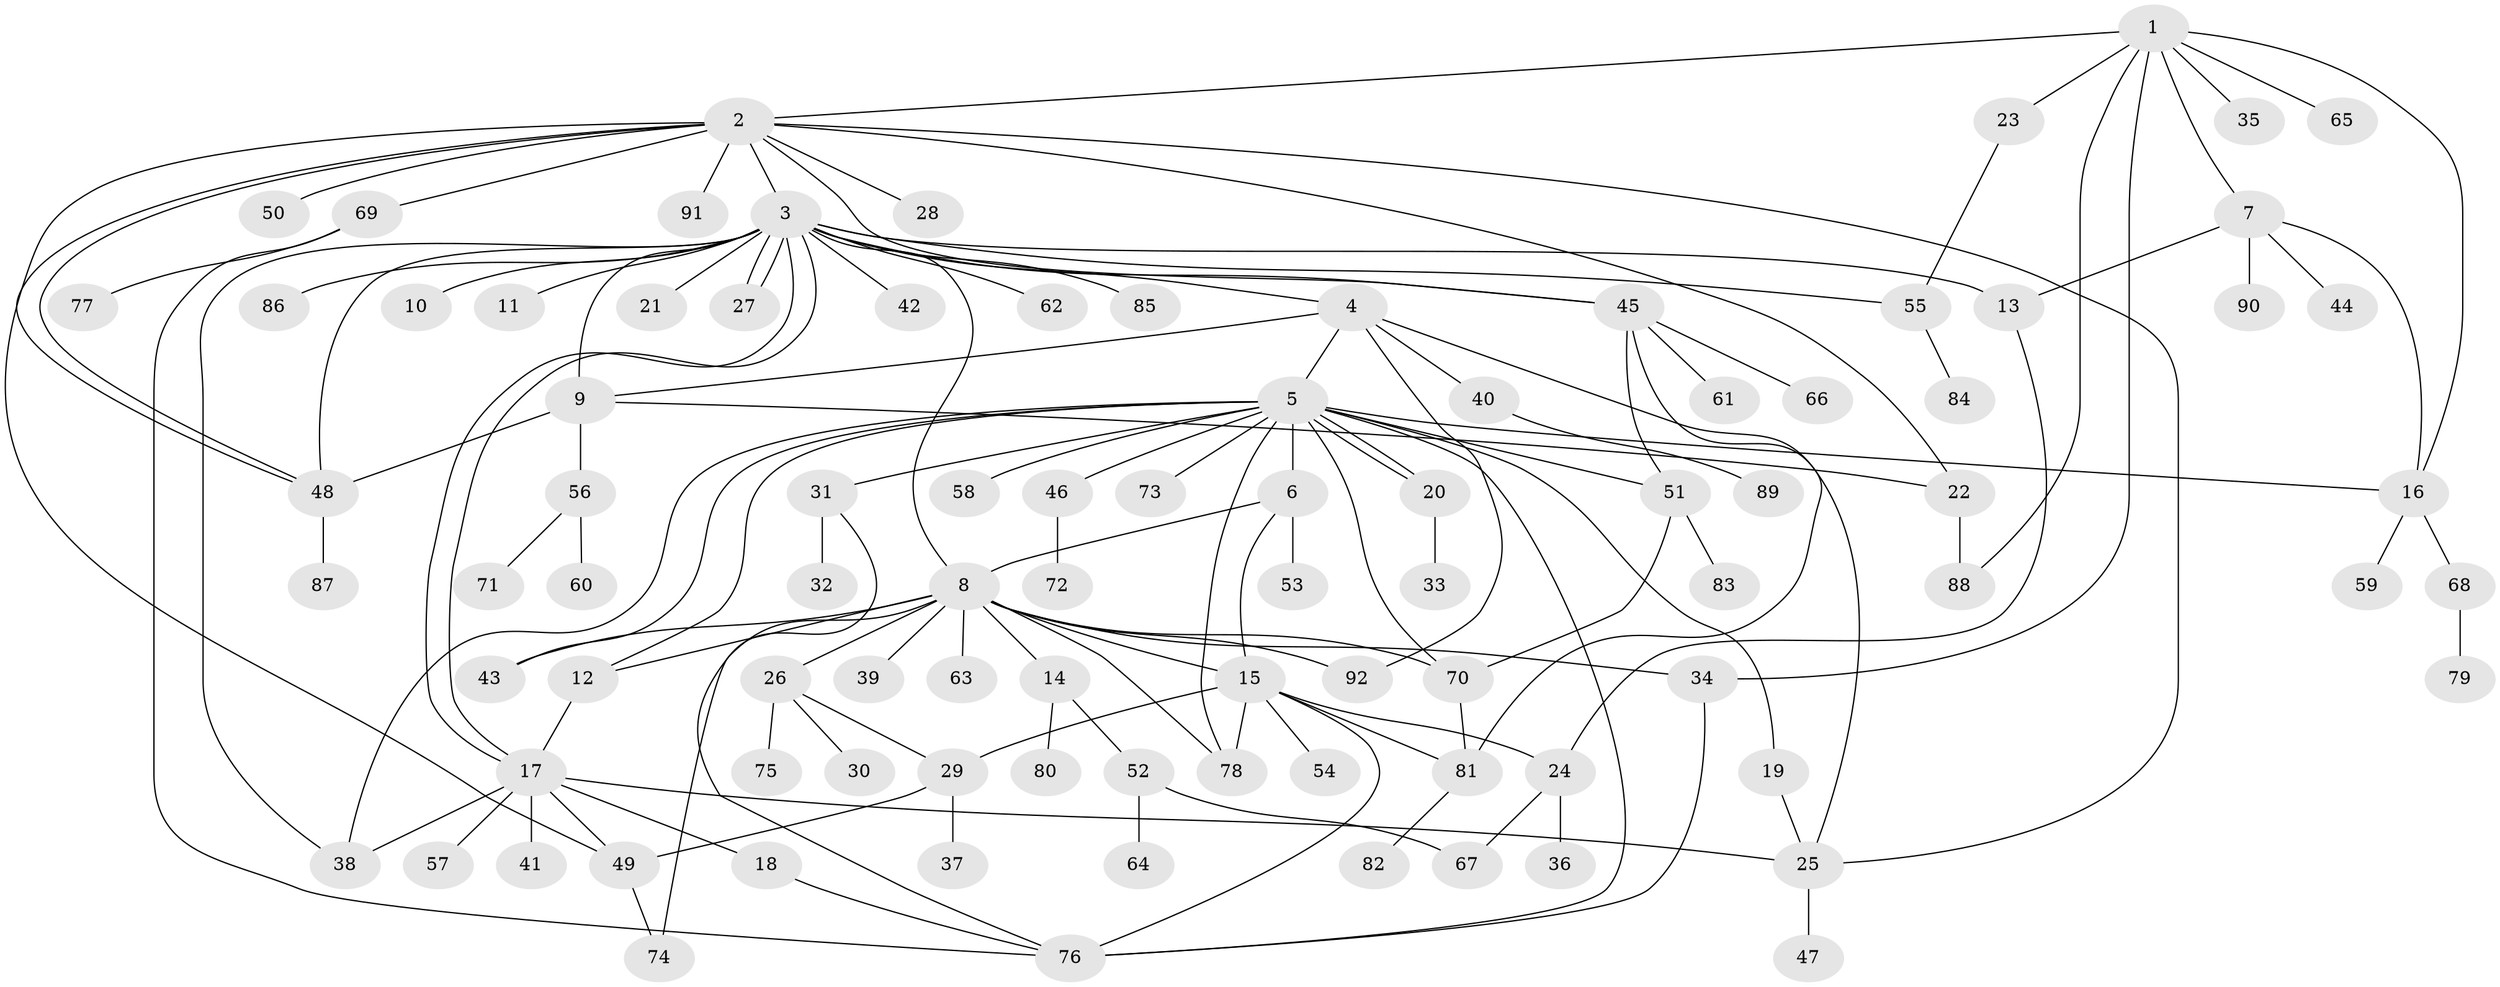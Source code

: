 // coarse degree distribution, {8: 0.027777777777777776, 14: 0.027777777777777776, 17: 0.013888888888888888, 9: 0.013888888888888888, 16: 0.013888888888888888, 4: 0.027777777777777776, 6: 0.027777777777777776, 1: 0.5416666666666666, 5: 0.041666666666666664, 3: 0.08333333333333333, 11: 0.013888888888888888, 2: 0.1527777777777778, 7: 0.013888888888888888}
// Generated by graph-tools (version 1.1) at 2025/41/03/06/25 10:41:47]
// undirected, 92 vertices, 135 edges
graph export_dot {
graph [start="1"]
  node [color=gray90,style=filled];
  1;
  2;
  3;
  4;
  5;
  6;
  7;
  8;
  9;
  10;
  11;
  12;
  13;
  14;
  15;
  16;
  17;
  18;
  19;
  20;
  21;
  22;
  23;
  24;
  25;
  26;
  27;
  28;
  29;
  30;
  31;
  32;
  33;
  34;
  35;
  36;
  37;
  38;
  39;
  40;
  41;
  42;
  43;
  44;
  45;
  46;
  47;
  48;
  49;
  50;
  51;
  52;
  53;
  54;
  55;
  56;
  57;
  58;
  59;
  60;
  61;
  62;
  63;
  64;
  65;
  66;
  67;
  68;
  69;
  70;
  71;
  72;
  73;
  74;
  75;
  76;
  77;
  78;
  79;
  80;
  81;
  82;
  83;
  84;
  85;
  86;
  87;
  88;
  89;
  90;
  91;
  92;
  1 -- 2;
  1 -- 7;
  1 -- 16;
  1 -- 23;
  1 -- 34;
  1 -- 35;
  1 -- 65;
  1 -- 88;
  2 -- 3;
  2 -- 22;
  2 -- 25;
  2 -- 28;
  2 -- 45;
  2 -- 48;
  2 -- 48;
  2 -- 49;
  2 -- 50;
  2 -- 69;
  2 -- 91;
  3 -- 4;
  3 -- 8;
  3 -- 9;
  3 -- 10;
  3 -- 11;
  3 -- 13;
  3 -- 17;
  3 -- 17;
  3 -- 21;
  3 -- 27;
  3 -- 27;
  3 -- 38;
  3 -- 42;
  3 -- 45;
  3 -- 48;
  3 -- 55;
  3 -- 62;
  3 -- 85;
  3 -- 86;
  4 -- 5;
  4 -- 9;
  4 -- 25;
  4 -- 40;
  4 -- 92;
  5 -- 6;
  5 -- 12;
  5 -- 16;
  5 -- 19;
  5 -- 20;
  5 -- 20;
  5 -- 31;
  5 -- 38;
  5 -- 43;
  5 -- 46;
  5 -- 51;
  5 -- 58;
  5 -- 70;
  5 -- 73;
  5 -- 76;
  5 -- 78;
  6 -- 8;
  6 -- 15;
  6 -- 53;
  7 -- 13;
  7 -- 16;
  7 -- 44;
  7 -- 90;
  8 -- 12;
  8 -- 14;
  8 -- 15;
  8 -- 26;
  8 -- 34;
  8 -- 39;
  8 -- 43;
  8 -- 63;
  8 -- 70;
  8 -- 74;
  8 -- 78;
  8 -- 92;
  9 -- 22;
  9 -- 48;
  9 -- 56;
  12 -- 17;
  13 -- 24;
  14 -- 52;
  14 -- 80;
  15 -- 24;
  15 -- 29;
  15 -- 54;
  15 -- 76;
  15 -- 78;
  15 -- 81;
  16 -- 59;
  16 -- 68;
  17 -- 18;
  17 -- 25;
  17 -- 38;
  17 -- 41;
  17 -- 49;
  17 -- 57;
  18 -- 76;
  19 -- 25;
  20 -- 33;
  22 -- 88;
  23 -- 55;
  24 -- 36;
  24 -- 67;
  25 -- 47;
  26 -- 29;
  26 -- 30;
  26 -- 75;
  29 -- 37;
  29 -- 49;
  31 -- 32;
  31 -- 76;
  34 -- 76;
  40 -- 89;
  45 -- 51;
  45 -- 61;
  45 -- 66;
  45 -- 81;
  46 -- 72;
  48 -- 87;
  49 -- 74;
  51 -- 70;
  51 -- 83;
  52 -- 64;
  52 -- 67;
  55 -- 84;
  56 -- 60;
  56 -- 71;
  68 -- 79;
  69 -- 76;
  69 -- 77;
  70 -- 81;
  81 -- 82;
}
